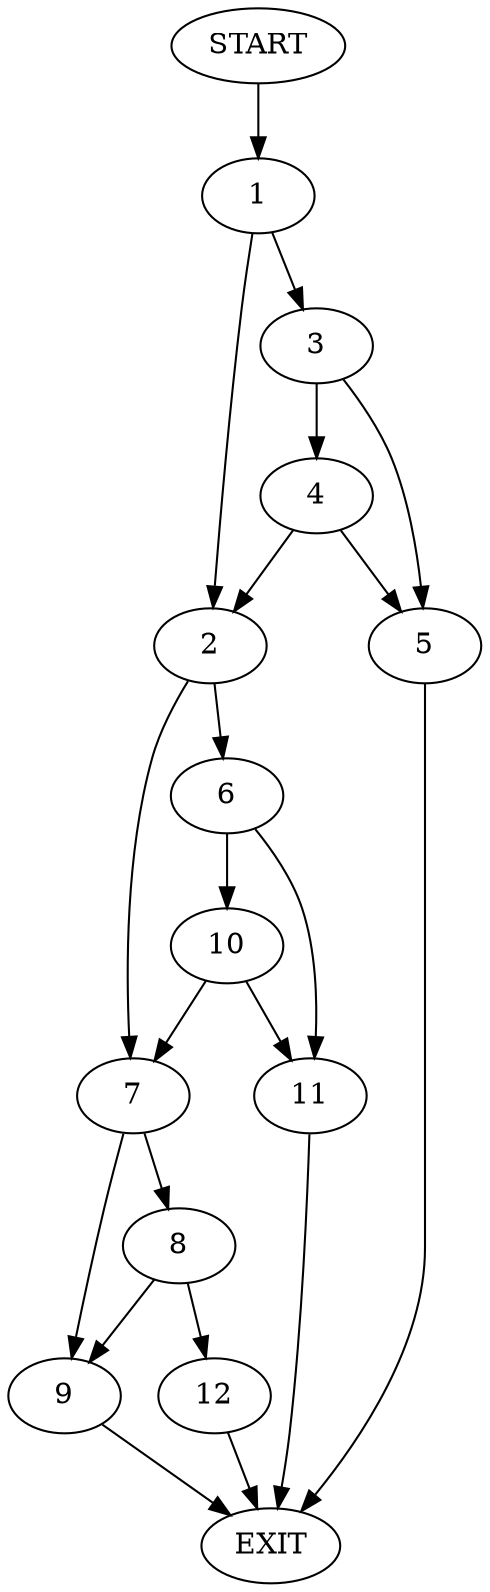 digraph {
0 [label="START"]
13 [label="EXIT"]
0 -> 1
1 -> 2
1 -> 3
3 -> 4
3 -> 5
2 -> 6
2 -> 7
4 -> 5
4 -> 2
5 -> 13
7 -> 8
7 -> 9
6 -> 10
6 -> 11
10 -> 7
10 -> 11
11 -> 13
9 -> 13
8 -> 12
8 -> 9
12 -> 13
}
